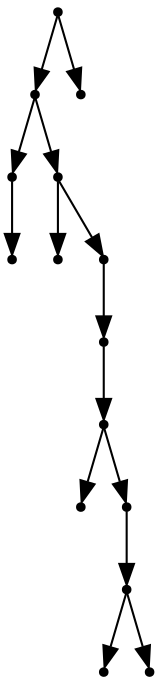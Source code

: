 digraph {
  14 [shape=point];
  12 [shape=point];
  1 [shape=point];
  0 [shape=point];
  11 [shape=point];
  2 [shape=point];
  10 [shape=point];
  9 [shape=point];
  8 [shape=point];
  3 [shape=point];
  7 [shape=point];
  6 [shape=point];
  4 [shape=point];
  5 [shape=point];
  13 [shape=point];
14 -> 12;
12 -> 1;
1 -> 0;
12 -> 11;
11 -> 2;
11 -> 10;
10 -> 9;
9 -> 8;
8 -> 3;
8 -> 7;
7 -> 6;
6 -> 4;
6 -> 5;
14 -> 13;
}
